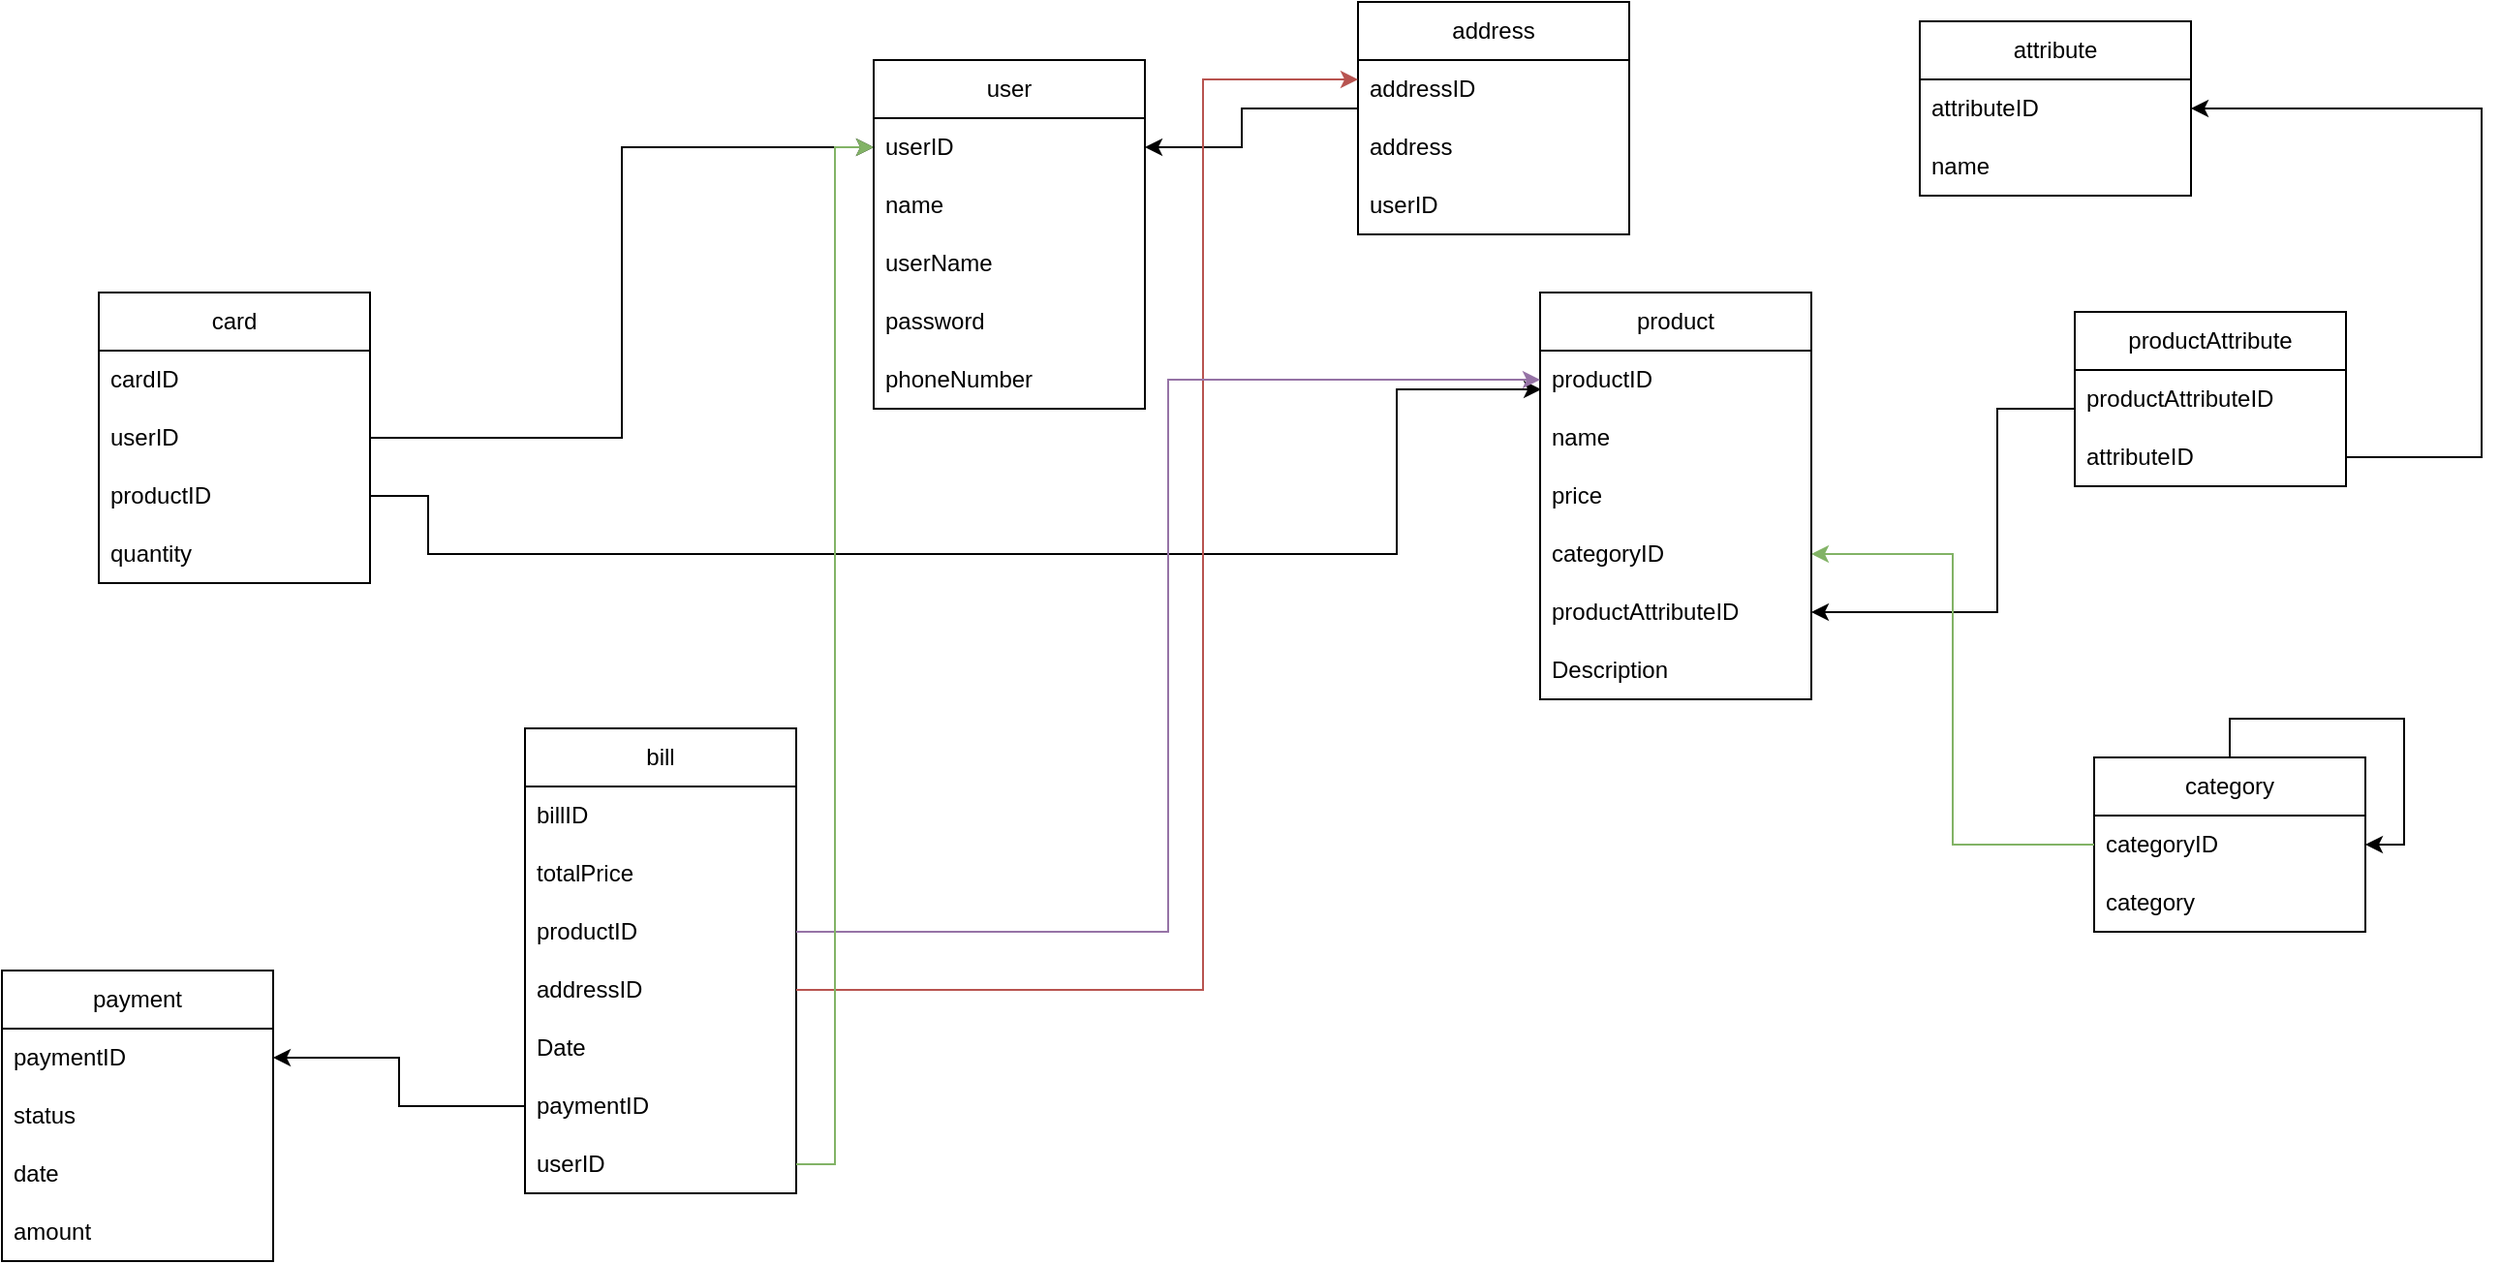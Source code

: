 <mxfile version="22.1.17" type="github">
  <diagram id="C5RBs43oDa-KdzZeNtuy" name="Page-1">
    <mxGraphModel dx="2514" dy="918" grid="1" gridSize="10" guides="1" tooltips="1" connect="1" arrows="1" fold="1" page="1" pageScale="1" pageWidth="827" pageHeight="1169" background="none" math="0" shadow="0">
      <root>
        <mxCell id="WIyWlLk6GJQsqaUBKTNV-0" />
        <mxCell id="WIyWlLk6GJQsqaUBKTNV-1" parent="WIyWlLk6GJQsqaUBKTNV-0" />
        <mxCell id="K_kLX1f70iA4pVB7tOMU-0" value="user" style="swimlane;fontStyle=0;childLayout=stackLayout;horizontal=1;startSize=30;horizontalStack=0;resizeParent=1;resizeParentMax=0;resizeLast=0;collapsible=1;marginBottom=0;whiteSpace=wrap;html=1;" parent="WIyWlLk6GJQsqaUBKTNV-1" vertex="1">
          <mxGeometry x="-70" y="40" width="140" height="180" as="geometry" />
        </mxCell>
        <mxCell id="K_kLX1f70iA4pVB7tOMU-1" value="userID" style="text;strokeColor=none;fillColor=none;align=left;verticalAlign=middle;spacingLeft=4;spacingRight=4;overflow=hidden;points=[[0,0.5],[1,0.5]];portConstraint=eastwest;rotatable=0;whiteSpace=wrap;html=1;" parent="K_kLX1f70iA4pVB7tOMU-0" vertex="1">
          <mxGeometry y="30" width="140" height="30" as="geometry" />
        </mxCell>
        <mxCell id="K_kLX1f70iA4pVB7tOMU-2" value="name" style="text;strokeColor=none;fillColor=none;align=left;verticalAlign=middle;spacingLeft=4;spacingRight=4;overflow=hidden;points=[[0,0.5],[1,0.5]];portConstraint=eastwest;rotatable=0;whiteSpace=wrap;html=1;" parent="K_kLX1f70iA4pVB7tOMU-0" vertex="1">
          <mxGeometry y="60" width="140" height="30" as="geometry" />
        </mxCell>
        <mxCell id="K_kLX1f70iA4pVB7tOMU-3" value="userName" style="text;strokeColor=none;fillColor=none;align=left;verticalAlign=middle;spacingLeft=4;spacingRight=4;overflow=hidden;points=[[0,0.5],[1,0.5]];portConstraint=eastwest;rotatable=0;whiteSpace=wrap;html=1;" parent="K_kLX1f70iA4pVB7tOMU-0" vertex="1">
          <mxGeometry y="90" width="140" height="30" as="geometry" />
        </mxCell>
        <mxCell id="K_kLX1f70iA4pVB7tOMU-16" value="password" style="text;strokeColor=none;fillColor=none;align=left;verticalAlign=middle;spacingLeft=4;spacingRight=4;overflow=hidden;points=[[0,0.5],[1,0.5]];portConstraint=eastwest;rotatable=0;whiteSpace=wrap;html=1;" parent="K_kLX1f70iA4pVB7tOMU-0" vertex="1">
          <mxGeometry y="120" width="140" height="30" as="geometry" />
        </mxCell>
        <mxCell id="K_kLX1f70iA4pVB7tOMU-26" value="phoneNumber" style="text;strokeColor=none;fillColor=none;align=left;verticalAlign=middle;spacingLeft=4;spacingRight=4;overflow=hidden;points=[[0,0.5],[1,0.5]];portConstraint=eastwest;rotatable=0;whiteSpace=wrap;html=1;" parent="K_kLX1f70iA4pVB7tOMU-0" vertex="1">
          <mxGeometry y="150" width="140" height="30" as="geometry" />
        </mxCell>
        <mxCell id="K_kLX1f70iA4pVB7tOMU-17" value="address" style="swimlane;fontStyle=0;childLayout=stackLayout;horizontal=1;startSize=30;horizontalStack=0;resizeParent=1;resizeParentMax=0;resizeLast=0;collapsible=1;marginBottom=0;whiteSpace=wrap;html=1;" parent="WIyWlLk6GJQsqaUBKTNV-1" vertex="1">
          <mxGeometry x="180" y="10" width="140" height="120" as="geometry" />
        </mxCell>
        <mxCell id="K_kLX1f70iA4pVB7tOMU-18" value="addressID" style="text;strokeColor=none;fillColor=none;align=left;verticalAlign=middle;spacingLeft=4;spacingRight=4;overflow=hidden;points=[[0,0.5],[1,0.5]];portConstraint=eastwest;rotatable=0;whiteSpace=wrap;html=1;" parent="K_kLX1f70iA4pVB7tOMU-17" vertex="1">
          <mxGeometry y="30" width="140" height="30" as="geometry" />
        </mxCell>
        <mxCell id="K_kLX1f70iA4pVB7tOMU-19" value="address" style="text;strokeColor=none;fillColor=none;align=left;verticalAlign=middle;spacingLeft=4;spacingRight=4;overflow=hidden;points=[[0,0.5],[1,0.5]];portConstraint=eastwest;rotatable=0;whiteSpace=wrap;html=1;" parent="K_kLX1f70iA4pVB7tOMU-17" vertex="1">
          <mxGeometry y="60" width="140" height="30" as="geometry" />
        </mxCell>
        <mxCell id="_OwxhRILoFQrnfc-Sl5X-0" value="userID" style="text;strokeColor=none;fillColor=none;align=left;verticalAlign=middle;spacingLeft=4;spacingRight=4;overflow=hidden;points=[[0,0.5],[1,0.5]];portConstraint=eastwest;rotatable=0;whiteSpace=wrap;html=1;" vertex="1" parent="K_kLX1f70iA4pVB7tOMU-17">
          <mxGeometry y="90" width="140" height="30" as="geometry" />
        </mxCell>
        <mxCell id="K_kLX1f70iA4pVB7tOMU-27" value="product" style="swimlane;fontStyle=0;childLayout=stackLayout;horizontal=1;startSize=30;horizontalStack=0;resizeParent=1;resizeParentMax=0;resizeLast=0;collapsible=1;marginBottom=0;whiteSpace=wrap;html=1;" parent="WIyWlLk6GJQsqaUBKTNV-1" vertex="1">
          <mxGeometry x="274" y="160" width="140" height="210" as="geometry" />
        </mxCell>
        <mxCell id="K_kLX1f70iA4pVB7tOMU-28" value="productID" style="text;strokeColor=none;fillColor=none;align=left;verticalAlign=middle;spacingLeft=4;spacingRight=4;overflow=hidden;points=[[0,0.5],[1,0.5]];portConstraint=eastwest;rotatable=0;whiteSpace=wrap;html=1;" parent="K_kLX1f70iA4pVB7tOMU-27" vertex="1">
          <mxGeometry y="30" width="140" height="30" as="geometry" />
        </mxCell>
        <mxCell id="K_kLX1f70iA4pVB7tOMU-29" value="name" style="text;strokeColor=none;fillColor=none;align=left;verticalAlign=middle;spacingLeft=4;spacingRight=4;overflow=hidden;points=[[0,0.5],[1,0.5]];portConstraint=eastwest;rotatable=0;whiteSpace=wrap;html=1;" parent="K_kLX1f70iA4pVB7tOMU-27" vertex="1">
          <mxGeometry y="60" width="140" height="30" as="geometry" />
        </mxCell>
        <mxCell id="K_kLX1f70iA4pVB7tOMU-30" value="price" style="text;strokeColor=none;fillColor=none;align=left;verticalAlign=middle;spacingLeft=4;spacingRight=4;overflow=hidden;points=[[0,0.5],[1,0.5]];portConstraint=eastwest;rotatable=0;whiteSpace=wrap;html=1;" parent="K_kLX1f70iA4pVB7tOMU-27" vertex="1">
          <mxGeometry y="90" width="140" height="30" as="geometry" />
        </mxCell>
        <mxCell id="K_kLX1f70iA4pVB7tOMU-31" value="categoryID" style="text;strokeColor=none;fillColor=none;align=left;verticalAlign=middle;spacingLeft=4;spacingRight=4;overflow=hidden;points=[[0,0.5],[1,0.5]];portConstraint=eastwest;rotatable=0;whiteSpace=wrap;html=1;" parent="K_kLX1f70iA4pVB7tOMU-27" vertex="1">
          <mxGeometry y="120" width="140" height="30" as="geometry" />
        </mxCell>
        <mxCell id="K_kLX1f70iA4pVB7tOMU-32" value="productAttributeID" style="text;strokeColor=none;fillColor=none;align=left;verticalAlign=middle;spacingLeft=4;spacingRight=4;overflow=hidden;points=[[0,0.5],[1,0.5]];portConstraint=eastwest;rotatable=0;whiteSpace=wrap;html=1;" parent="K_kLX1f70iA4pVB7tOMU-27" vertex="1">
          <mxGeometry y="150" width="140" height="30" as="geometry" />
        </mxCell>
        <mxCell id="K_kLX1f70iA4pVB7tOMU-33" value="Description" style="text;strokeColor=none;fillColor=none;align=left;verticalAlign=middle;spacingLeft=4;spacingRight=4;overflow=hidden;points=[[0,0.5],[1,0.5]];portConstraint=eastwest;rotatable=0;whiteSpace=wrap;html=1;" parent="K_kLX1f70iA4pVB7tOMU-27" vertex="1">
          <mxGeometry y="180" width="140" height="30" as="geometry" />
        </mxCell>
        <mxCell id="K_kLX1f70iA4pVB7tOMU-34" value="attribute" style="swimlane;fontStyle=0;childLayout=stackLayout;horizontal=1;startSize=30;horizontalStack=0;resizeParent=1;resizeParentMax=0;resizeLast=0;collapsible=1;marginBottom=0;whiteSpace=wrap;html=1;" parent="WIyWlLk6GJQsqaUBKTNV-1" vertex="1">
          <mxGeometry x="470" y="20" width="140" height="90" as="geometry" />
        </mxCell>
        <mxCell id="K_kLX1f70iA4pVB7tOMU-35" value="attributeID" style="text;strokeColor=none;fillColor=none;align=left;verticalAlign=middle;spacingLeft=4;spacingRight=4;overflow=hidden;points=[[0,0.5],[1,0.5]];portConstraint=eastwest;rotatable=0;whiteSpace=wrap;html=1;" parent="K_kLX1f70iA4pVB7tOMU-34" vertex="1">
          <mxGeometry y="30" width="140" height="30" as="geometry" />
        </mxCell>
        <mxCell id="K_kLX1f70iA4pVB7tOMU-36" value="name" style="text;strokeColor=none;fillColor=none;align=left;verticalAlign=middle;spacingLeft=4;spacingRight=4;overflow=hidden;points=[[0,0.5],[1,0.5]];portConstraint=eastwest;rotatable=0;whiteSpace=wrap;html=1;" parent="K_kLX1f70iA4pVB7tOMU-34" vertex="1">
          <mxGeometry y="60" width="140" height="30" as="geometry" />
        </mxCell>
        <mxCell id="K_kLX1f70iA4pVB7tOMU-38" style="edgeStyle=orthogonalEdgeStyle;rounded=0;orthogonalLoop=1;jettySize=auto;html=1;exitX=0.002;exitY=0.667;exitDx=0;exitDy=0;exitPerimeter=0;" parent="WIyWlLk6GJQsqaUBKTNV-1" source="_OwxhRILoFQrnfc-Sl5X-3" target="K_kLX1f70iA4pVB7tOMU-32" edge="1">
          <mxGeometry relative="1" as="geometry">
            <Array as="points">
              <mxPoint x="510" y="220" />
              <mxPoint x="510" y="325" />
            </Array>
          </mxGeometry>
        </mxCell>
        <mxCell id="K_kLX1f70iA4pVB7tOMU-39" value="category" style="swimlane;fontStyle=0;childLayout=stackLayout;horizontal=1;startSize=30;horizontalStack=0;resizeParent=1;resizeParentMax=0;resizeLast=0;collapsible=1;marginBottom=0;whiteSpace=wrap;html=1;" parent="WIyWlLk6GJQsqaUBKTNV-1" vertex="1">
          <mxGeometry x="560" y="400" width="140" height="90" as="geometry" />
        </mxCell>
        <mxCell id="K_kLX1f70iA4pVB7tOMU-40" value="categoryID" style="text;strokeColor=none;fillColor=none;align=left;verticalAlign=middle;spacingLeft=4;spacingRight=4;overflow=hidden;points=[[0,0.5],[1,0.5]];portConstraint=eastwest;rotatable=0;whiteSpace=wrap;html=1;" parent="K_kLX1f70iA4pVB7tOMU-39" vertex="1">
          <mxGeometry y="30" width="140" height="30" as="geometry" />
        </mxCell>
        <mxCell id="K_kLX1f70iA4pVB7tOMU-41" value="category" style="text;strokeColor=none;fillColor=none;align=left;verticalAlign=middle;spacingLeft=4;spacingRight=4;overflow=hidden;points=[[0,0.5],[1,0.5]];portConstraint=eastwest;rotatable=0;whiteSpace=wrap;html=1;" parent="K_kLX1f70iA4pVB7tOMU-39" vertex="1">
          <mxGeometry y="60" width="140" height="30" as="geometry" />
        </mxCell>
        <mxCell id="_OwxhRILoFQrnfc-Sl5X-1" style="edgeStyle=orthogonalEdgeStyle;rounded=0;orthogonalLoop=1;jettySize=auto;html=1;" edge="1" parent="K_kLX1f70iA4pVB7tOMU-39" source="K_kLX1f70iA4pVB7tOMU-39" target="K_kLX1f70iA4pVB7tOMU-40">
          <mxGeometry relative="1" as="geometry" />
        </mxCell>
        <mxCell id="K_kLX1f70iA4pVB7tOMU-43" style="edgeStyle=orthogonalEdgeStyle;rounded=0;orthogonalLoop=1;jettySize=auto;html=1;strokeColor=#82b366;fillColor=#d5e8d4;" parent="WIyWlLk6GJQsqaUBKTNV-1" source="K_kLX1f70iA4pVB7tOMU-40" target="K_kLX1f70iA4pVB7tOMU-31" edge="1">
          <mxGeometry relative="1" as="geometry" />
        </mxCell>
        <mxCell id="K_kLX1f70iA4pVB7tOMU-45" value="card" style="swimlane;fontStyle=0;childLayout=stackLayout;horizontal=1;startSize=30;horizontalStack=0;resizeParent=1;resizeParentMax=0;resizeLast=0;collapsible=1;marginBottom=0;whiteSpace=wrap;html=1;" parent="WIyWlLk6GJQsqaUBKTNV-1" vertex="1">
          <mxGeometry x="-470" y="160" width="140" height="150" as="geometry" />
        </mxCell>
        <mxCell id="K_kLX1f70iA4pVB7tOMU-46" value="cardID" style="text;strokeColor=none;fillColor=none;align=left;verticalAlign=middle;spacingLeft=4;spacingRight=4;overflow=hidden;points=[[0,0.5],[1,0.5]];portConstraint=eastwest;rotatable=0;whiteSpace=wrap;html=1;" parent="K_kLX1f70iA4pVB7tOMU-45" vertex="1">
          <mxGeometry y="30" width="140" height="30" as="geometry" />
        </mxCell>
        <mxCell id="K_kLX1f70iA4pVB7tOMU-53" value="userID" style="text;strokeColor=none;fillColor=none;align=left;verticalAlign=middle;spacingLeft=4;spacingRight=4;overflow=hidden;points=[[0,0.5],[1,0.5]];portConstraint=eastwest;rotatable=0;whiteSpace=wrap;html=1;" parent="K_kLX1f70iA4pVB7tOMU-45" vertex="1">
          <mxGeometry y="60" width="140" height="30" as="geometry" />
        </mxCell>
        <mxCell id="K_kLX1f70iA4pVB7tOMU-57" value="productID" style="text;strokeColor=none;fillColor=none;align=left;verticalAlign=middle;spacingLeft=4;spacingRight=4;overflow=hidden;points=[[0,0.5],[1,0.5]];portConstraint=eastwest;rotatable=0;whiteSpace=wrap;html=1;" parent="K_kLX1f70iA4pVB7tOMU-45" vertex="1">
          <mxGeometry y="90" width="140" height="30" as="geometry" />
        </mxCell>
        <mxCell id="_OwxhRILoFQrnfc-Sl5X-6" value="quantity" style="text;strokeColor=none;fillColor=none;align=left;verticalAlign=middle;spacingLeft=4;spacingRight=4;overflow=hidden;points=[[0,0.5],[1,0.5]];portConstraint=eastwest;rotatable=0;whiteSpace=wrap;html=1;" vertex="1" parent="K_kLX1f70iA4pVB7tOMU-45">
          <mxGeometry y="120" width="140" height="30" as="geometry" />
        </mxCell>
        <mxCell id="K_kLX1f70iA4pVB7tOMU-54" style="edgeStyle=orthogonalEdgeStyle;rounded=0;orthogonalLoop=1;jettySize=auto;html=1;entryX=0;entryY=0.5;entryDx=0;entryDy=0;" parent="WIyWlLk6GJQsqaUBKTNV-1" source="K_kLX1f70iA4pVB7tOMU-53" target="K_kLX1f70iA4pVB7tOMU-1" edge="1">
          <mxGeometry relative="1" as="geometry" />
        </mxCell>
        <mxCell id="K_kLX1f70iA4pVB7tOMU-58" style="edgeStyle=orthogonalEdgeStyle;rounded=0;orthogonalLoop=1;jettySize=auto;html=1;entryX=0.004;entryY=0.667;entryDx=0;entryDy=0;entryPerimeter=0;" parent="WIyWlLk6GJQsqaUBKTNV-1" source="K_kLX1f70iA4pVB7tOMU-57" target="K_kLX1f70iA4pVB7tOMU-28" edge="1">
          <mxGeometry relative="1" as="geometry">
            <Array as="points">
              <mxPoint x="-300" y="265" />
              <mxPoint x="-300" y="295" />
              <mxPoint x="200" y="295" />
              <mxPoint x="200" y="210" />
            </Array>
          </mxGeometry>
        </mxCell>
        <mxCell id="K_kLX1f70iA4pVB7tOMU-59" style="edgeStyle=orthogonalEdgeStyle;rounded=0;orthogonalLoop=1;jettySize=auto;html=1;entryX=1;entryY=0.5;entryDx=0;entryDy=0;" parent="WIyWlLk6GJQsqaUBKTNV-1" source="K_kLX1f70iA4pVB7tOMU-17" target="K_kLX1f70iA4pVB7tOMU-1" edge="1">
          <mxGeometry relative="1" as="geometry">
            <Array as="points">
              <mxPoint x="120" y="65" />
              <mxPoint x="120" y="85" />
            </Array>
            <mxPoint x="72.94" y="213.01" as="targetPoint" />
          </mxGeometry>
        </mxCell>
        <mxCell id="K_kLX1f70iA4pVB7tOMU-60" value="bill" style="swimlane;fontStyle=0;childLayout=stackLayout;horizontal=1;startSize=30;horizontalStack=0;resizeParent=1;resizeParentMax=0;resizeLast=0;collapsible=1;marginBottom=0;whiteSpace=wrap;html=1;" parent="WIyWlLk6GJQsqaUBKTNV-1" vertex="1">
          <mxGeometry x="-250" y="385" width="140" height="240" as="geometry" />
        </mxCell>
        <mxCell id="K_kLX1f70iA4pVB7tOMU-61" value="billID" style="text;strokeColor=none;fillColor=none;align=left;verticalAlign=middle;spacingLeft=4;spacingRight=4;overflow=hidden;points=[[0,0.5],[1,0.5]];portConstraint=eastwest;rotatable=0;whiteSpace=wrap;html=1;" parent="K_kLX1f70iA4pVB7tOMU-60" vertex="1">
          <mxGeometry y="30" width="140" height="30" as="geometry" />
        </mxCell>
        <mxCell id="K_kLX1f70iA4pVB7tOMU-62" value="totalPrice" style="text;strokeColor=none;fillColor=none;align=left;verticalAlign=middle;spacingLeft=4;spacingRight=4;overflow=hidden;points=[[0,0.5],[1,0.5]];portConstraint=eastwest;rotatable=0;whiteSpace=wrap;html=1;" parent="K_kLX1f70iA4pVB7tOMU-60" vertex="1">
          <mxGeometry y="60" width="140" height="30" as="geometry" />
        </mxCell>
        <mxCell id="K_kLX1f70iA4pVB7tOMU-63" value="productID" style="text;strokeColor=none;fillColor=none;align=left;verticalAlign=middle;spacingLeft=4;spacingRight=4;overflow=hidden;points=[[0,0.5],[1,0.5]];portConstraint=eastwest;rotatable=0;whiteSpace=wrap;html=1;" parent="K_kLX1f70iA4pVB7tOMU-60" vertex="1">
          <mxGeometry y="90" width="140" height="30" as="geometry" />
        </mxCell>
        <mxCell id="K_kLX1f70iA4pVB7tOMU-65" value="addressID" style="text;strokeColor=none;fillColor=none;align=left;verticalAlign=middle;spacingLeft=4;spacingRight=4;overflow=hidden;points=[[0,0.5],[1,0.5]];portConstraint=eastwest;rotatable=0;whiteSpace=wrap;html=1;" parent="K_kLX1f70iA4pVB7tOMU-60" vertex="1">
          <mxGeometry y="120" width="140" height="30" as="geometry" />
        </mxCell>
        <mxCell id="K_kLX1f70iA4pVB7tOMU-67" value="Date" style="text;strokeColor=none;fillColor=none;align=left;verticalAlign=middle;spacingLeft=4;spacingRight=4;overflow=hidden;points=[[0,0.5],[1,0.5]];portConstraint=eastwest;rotatable=0;whiteSpace=wrap;html=1;" parent="K_kLX1f70iA4pVB7tOMU-60" vertex="1">
          <mxGeometry y="150" width="140" height="30" as="geometry" />
        </mxCell>
        <mxCell id="_OwxhRILoFQrnfc-Sl5X-7" value="paymentID" style="text;strokeColor=none;fillColor=none;align=left;verticalAlign=middle;spacingLeft=4;spacingRight=4;overflow=hidden;points=[[0,0.5],[1,0.5]];portConstraint=eastwest;rotatable=0;whiteSpace=wrap;html=1;" vertex="1" parent="K_kLX1f70iA4pVB7tOMU-60">
          <mxGeometry y="180" width="140" height="30" as="geometry" />
        </mxCell>
        <mxCell id="_OwxhRILoFQrnfc-Sl5X-15" value="userID" style="text;strokeColor=none;fillColor=none;align=left;verticalAlign=middle;spacingLeft=4;spacingRight=4;overflow=hidden;points=[[0,0.5],[1,0.5]];portConstraint=eastwest;rotatable=0;whiteSpace=wrap;html=1;" vertex="1" parent="K_kLX1f70iA4pVB7tOMU-60">
          <mxGeometry y="210" width="140" height="30" as="geometry" />
        </mxCell>
        <mxCell id="K_kLX1f70iA4pVB7tOMU-66" style="edgeStyle=orthogonalEdgeStyle;rounded=0;orthogonalLoop=1;jettySize=auto;html=1;fillColor=#f8cecc;strokeColor=#b85450;" parent="WIyWlLk6GJQsqaUBKTNV-1" source="K_kLX1f70iA4pVB7tOMU-65" target="K_kLX1f70iA4pVB7tOMU-18" edge="1">
          <mxGeometry relative="1" as="geometry">
            <Array as="points">
              <mxPoint x="100" y="520" />
              <mxPoint x="100" y="50" />
            </Array>
          </mxGeometry>
        </mxCell>
        <mxCell id="_OwxhRILoFQrnfc-Sl5X-2" value="productAttribute" style="swimlane;fontStyle=0;childLayout=stackLayout;horizontal=1;startSize=30;horizontalStack=0;resizeParent=1;resizeParentMax=0;resizeLast=0;collapsible=1;marginBottom=0;whiteSpace=wrap;html=1;" vertex="1" parent="WIyWlLk6GJQsqaUBKTNV-1">
          <mxGeometry x="550" y="170" width="140" height="90" as="geometry" />
        </mxCell>
        <mxCell id="_OwxhRILoFQrnfc-Sl5X-3" value="productAttributeID" style="text;strokeColor=none;fillColor=none;align=left;verticalAlign=middle;spacingLeft=4;spacingRight=4;overflow=hidden;points=[[0,0.5],[1,0.5]];portConstraint=eastwest;rotatable=0;whiteSpace=wrap;html=1;" vertex="1" parent="_OwxhRILoFQrnfc-Sl5X-2">
          <mxGeometry y="30" width="140" height="30" as="geometry" />
        </mxCell>
        <mxCell id="_OwxhRILoFQrnfc-Sl5X-4" value="attributeID" style="text;strokeColor=none;fillColor=none;align=left;verticalAlign=middle;spacingLeft=4;spacingRight=4;overflow=hidden;points=[[0,0.5],[1,0.5]];portConstraint=eastwest;rotatable=0;whiteSpace=wrap;html=1;" vertex="1" parent="_OwxhRILoFQrnfc-Sl5X-2">
          <mxGeometry y="60" width="140" height="30" as="geometry" />
        </mxCell>
        <mxCell id="_OwxhRILoFQrnfc-Sl5X-8" style="edgeStyle=orthogonalEdgeStyle;rounded=0;orthogonalLoop=1;jettySize=auto;html=1;entryX=0;entryY=0.5;entryDx=0;entryDy=0;fillColor=#e1d5e7;strokeColor=#9673a6;" edge="1" parent="WIyWlLk6GJQsqaUBKTNV-1" source="K_kLX1f70iA4pVB7tOMU-63" target="K_kLX1f70iA4pVB7tOMU-28">
          <mxGeometry relative="1" as="geometry" />
        </mxCell>
        <mxCell id="_OwxhRILoFQrnfc-Sl5X-9" value="payment" style="swimlane;fontStyle=0;childLayout=stackLayout;horizontal=1;startSize=30;horizontalStack=0;resizeParent=1;resizeParentMax=0;resizeLast=0;collapsible=1;marginBottom=0;whiteSpace=wrap;html=1;" vertex="1" parent="WIyWlLk6GJQsqaUBKTNV-1">
          <mxGeometry x="-520" y="510" width="140" height="150" as="geometry" />
        </mxCell>
        <mxCell id="_OwxhRILoFQrnfc-Sl5X-10" value="paymentID" style="text;strokeColor=none;fillColor=none;align=left;verticalAlign=middle;spacingLeft=4;spacingRight=4;overflow=hidden;points=[[0,0.5],[1,0.5]];portConstraint=eastwest;rotatable=0;whiteSpace=wrap;html=1;" vertex="1" parent="_OwxhRILoFQrnfc-Sl5X-9">
          <mxGeometry y="30" width="140" height="30" as="geometry" />
        </mxCell>
        <mxCell id="_OwxhRILoFQrnfc-Sl5X-11" value="status" style="text;strokeColor=none;fillColor=none;align=left;verticalAlign=middle;spacingLeft=4;spacingRight=4;overflow=hidden;points=[[0,0.5],[1,0.5]];portConstraint=eastwest;rotatable=0;whiteSpace=wrap;html=1;" vertex="1" parent="_OwxhRILoFQrnfc-Sl5X-9">
          <mxGeometry y="60" width="140" height="30" as="geometry" />
        </mxCell>
        <mxCell id="_OwxhRILoFQrnfc-Sl5X-12" value="date" style="text;strokeColor=none;fillColor=none;align=left;verticalAlign=middle;spacingLeft=4;spacingRight=4;overflow=hidden;points=[[0,0.5],[1,0.5]];portConstraint=eastwest;rotatable=0;whiteSpace=wrap;html=1;" vertex="1" parent="_OwxhRILoFQrnfc-Sl5X-9">
          <mxGeometry y="90" width="140" height="30" as="geometry" />
        </mxCell>
        <mxCell id="_OwxhRILoFQrnfc-Sl5X-14" value="amount" style="text;strokeColor=none;fillColor=none;align=left;verticalAlign=middle;spacingLeft=4;spacingRight=4;overflow=hidden;points=[[0,0.5],[1,0.5]];portConstraint=eastwest;rotatable=0;whiteSpace=wrap;html=1;" vertex="1" parent="_OwxhRILoFQrnfc-Sl5X-9">
          <mxGeometry y="120" width="140" height="30" as="geometry" />
        </mxCell>
        <mxCell id="_OwxhRILoFQrnfc-Sl5X-13" style="edgeStyle=orthogonalEdgeStyle;rounded=0;orthogonalLoop=1;jettySize=auto;html=1;entryX=1;entryY=0.5;entryDx=0;entryDy=0;" edge="1" parent="WIyWlLk6GJQsqaUBKTNV-1" source="_OwxhRILoFQrnfc-Sl5X-7" target="_OwxhRILoFQrnfc-Sl5X-10">
          <mxGeometry relative="1" as="geometry" />
        </mxCell>
        <mxCell id="_OwxhRILoFQrnfc-Sl5X-16" style="edgeStyle=orthogonalEdgeStyle;rounded=0;orthogonalLoop=1;jettySize=auto;html=1;entryX=0;entryY=0.5;entryDx=0;entryDy=0;fillColor=#d5e8d4;strokeColor=#82b366;" edge="1" parent="WIyWlLk6GJQsqaUBKTNV-1" source="_OwxhRILoFQrnfc-Sl5X-15" target="K_kLX1f70iA4pVB7tOMU-1">
          <mxGeometry relative="1" as="geometry" />
        </mxCell>
        <mxCell id="_OwxhRILoFQrnfc-Sl5X-17" style="edgeStyle=orthogonalEdgeStyle;rounded=0;orthogonalLoop=1;jettySize=auto;html=1;entryX=1;entryY=0.5;entryDx=0;entryDy=0;" edge="1" parent="WIyWlLk6GJQsqaUBKTNV-1" source="_OwxhRILoFQrnfc-Sl5X-4" target="K_kLX1f70iA4pVB7tOMU-35">
          <mxGeometry relative="1" as="geometry">
            <Array as="points">
              <mxPoint x="760" y="245" />
              <mxPoint x="760" y="65" />
            </Array>
          </mxGeometry>
        </mxCell>
      </root>
    </mxGraphModel>
  </diagram>
</mxfile>
